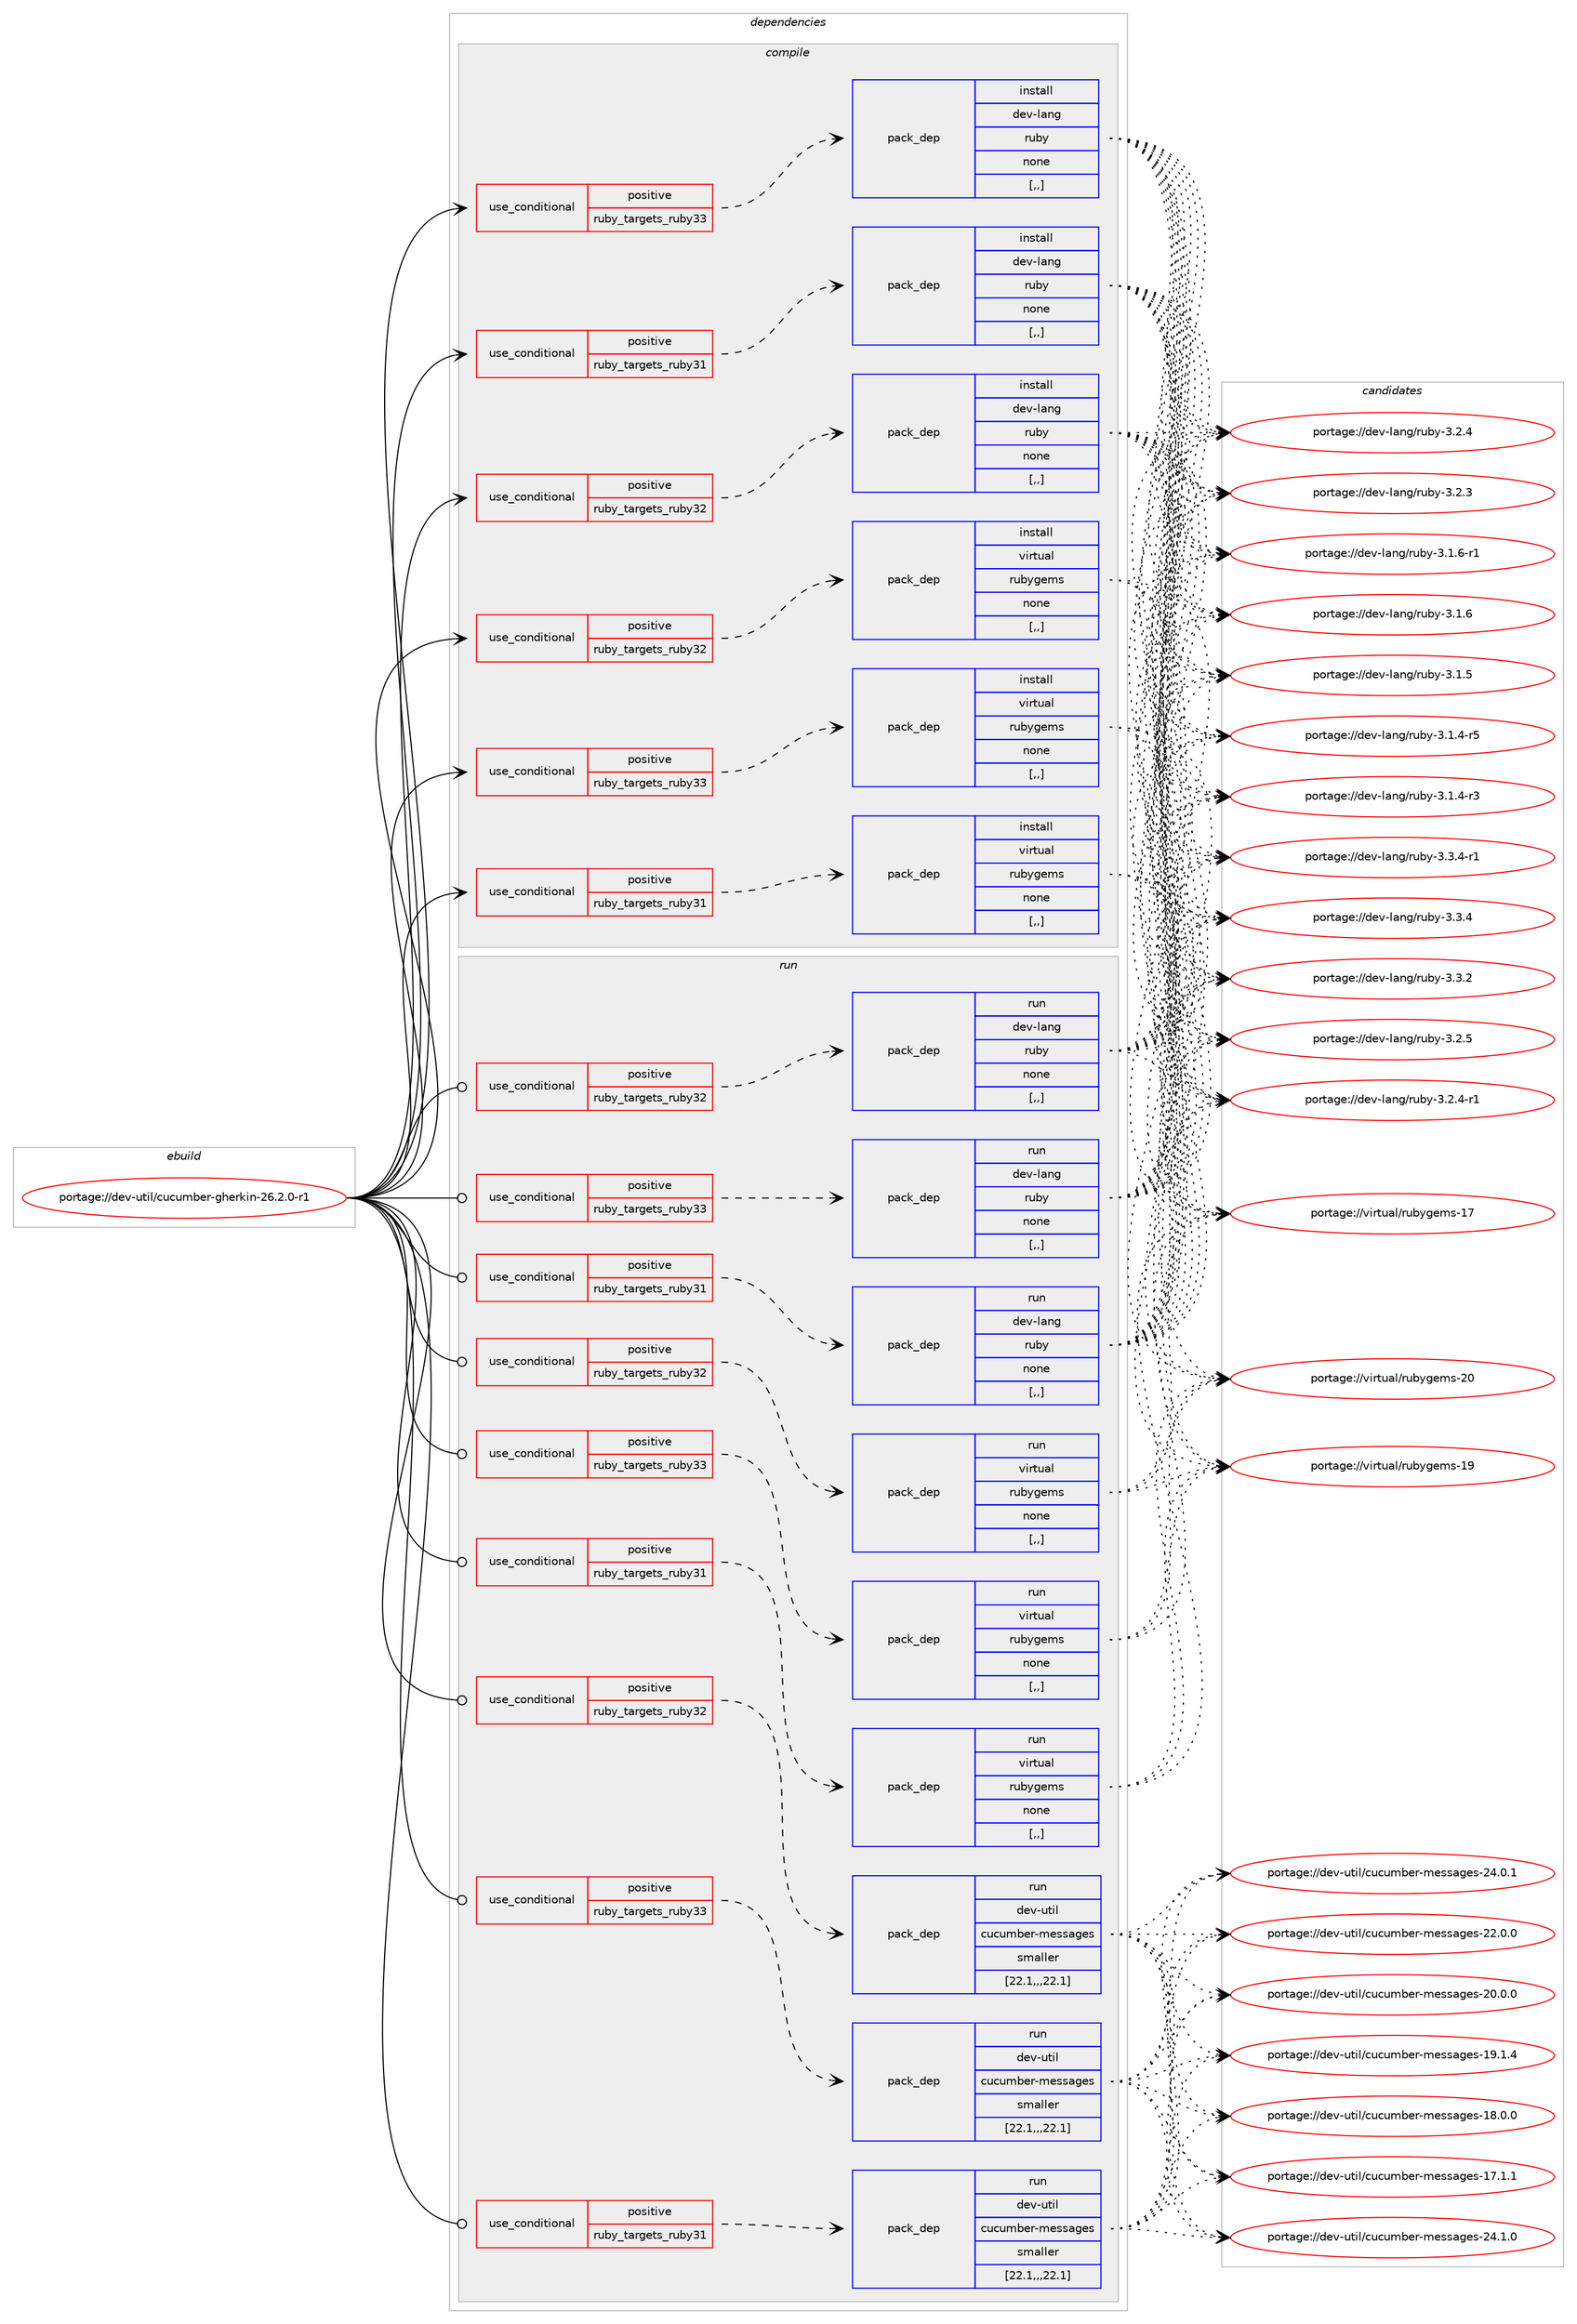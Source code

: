 digraph prolog {

# *************
# Graph options
# *************

newrank=true;
concentrate=true;
compound=true;
graph [rankdir=LR,fontname=Helvetica,fontsize=10,ranksep=1.5];#, ranksep=2.5, nodesep=0.2];
edge  [arrowhead=vee];
node  [fontname=Helvetica,fontsize=10];

# **********
# The ebuild
# **********

subgraph cluster_leftcol {
color=gray;
label=<<i>ebuild</i>>;
id [label="portage://dev-util/cucumber-gherkin-26.2.0-r1", color=red, width=4, href="../dev-util/cucumber-gherkin-26.2.0-r1.svg"];
}

# ****************
# The dependencies
# ****************

subgraph cluster_midcol {
color=gray;
label=<<i>dependencies</i>>;
subgraph cluster_compile {
fillcolor="#eeeeee";
style=filled;
label=<<i>compile</i>>;
subgraph cond59873 {
dependency212885 [label=<<TABLE BORDER="0" CELLBORDER="1" CELLSPACING="0" CELLPADDING="4"><TR><TD ROWSPAN="3" CELLPADDING="10">use_conditional</TD></TR><TR><TD>positive</TD></TR><TR><TD>ruby_targets_ruby31</TD></TR></TABLE>>, shape=none, color=red];
subgraph pack151613 {
dependency212886 [label=<<TABLE BORDER="0" CELLBORDER="1" CELLSPACING="0" CELLPADDING="4" WIDTH="220"><TR><TD ROWSPAN="6" CELLPADDING="30">pack_dep</TD></TR><TR><TD WIDTH="110">install</TD></TR><TR><TD>dev-lang</TD></TR><TR><TD>ruby</TD></TR><TR><TD>none</TD></TR><TR><TD>[,,]</TD></TR></TABLE>>, shape=none, color=blue];
}
dependency212885:e -> dependency212886:w [weight=20,style="dashed",arrowhead="vee"];
}
id:e -> dependency212885:w [weight=20,style="solid",arrowhead="vee"];
subgraph cond59874 {
dependency212887 [label=<<TABLE BORDER="0" CELLBORDER="1" CELLSPACING="0" CELLPADDING="4"><TR><TD ROWSPAN="3" CELLPADDING="10">use_conditional</TD></TR><TR><TD>positive</TD></TR><TR><TD>ruby_targets_ruby31</TD></TR></TABLE>>, shape=none, color=red];
subgraph pack151614 {
dependency212888 [label=<<TABLE BORDER="0" CELLBORDER="1" CELLSPACING="0" CELLPADDING="4" WIDTH="220"><TR><TD ROWSPAN="6" CELLPADDING="30">pack_dep</TD></TR><TR><TD WIDTH="110">install</TD></TR><TR><TD>virtual</TD></TR><TR><TD>rubygems</TD></TR><TR><TD>none</TD></TR><TR><TD>[,,]</TD></TR></TABLE>>, shape=none, color=blue];
}
dependency212887:e -> dependency212888:w [weight=20,style="dashed",arrowhead="vee"];
}
id:e -> dependency212887:w [weight=20,style="solid",arrowhead="vee"];
subgraph cond59875 {
dependency212889 [label=<<TABLE BORDER="0" CELLBORDER="1" CELLSPACING="0" CELLPADDING="4"><TR><TD ROWSPAN="3" CELLPADDING="10">use_conditional</TD></TR><TR><TD>positive</TD></TR><TR><TD>ruby_targets_ruby32</TD></TR></TABLE>>, shape=none, color=red];
subgraph pack151615 {
dependency212890 [label=<<TABLE BORDER="0" CELLBORDER="1" CELLSPACING="0" CELLPADDING="4" WIDTH="220"><TR><TD ROWSPAN="6" CELLPADDING="30">pack_dep</TD></TR><TR><TD WIDTH="110">install</TD></TR><TR><TD>dev-lang</TD></TR><TR><TD>ruby</TD></TR><TR><TD>none</TD></TR><TR><TD>[,,]</TD></TR></TABLE>>, shape=none, color=blue];
}
dependency212889:e -> dependency212890:w [weight=20,style="dashed",arrowhead="vee"];
}
id:e -> dependency212889:w [weight=20,style="solid",arrowhead="vee"];
subgraph cond59876 {
dependency212891 [label=<<TABLE BORDER="0" CELLBORDER="1" CELLSPACING="0" CELLPADDING="4"><TR><TD ROWSPAN="3" CELLPADDING="10">use_conditional</TD></TR><TR><TD>positive</TD></TR><TR><TD>ruby_targets_ruby32</TD></TR></TABLE>>, shape=none, color=red];
subgraph pack151616 {
dependency212892 [label=<<TABLE BORDER="0" CELLBORDER="1" CELLSPACING="0" CELLPADDING="4" WIDTH="220"><TR><TD ROWSPAN="6" CELLPADDING="30">pack_dep</TD></TR><TR><TD WIDTH="110">install</TD></TR><TR><TD>virtual</TD></TR><TR><TD>rubygems</TD></TR><TR><TD>none</TD></TR><TR><TD>[,,]</TD></TR></TABLE>>, shape=none, color=blue];
}
dependency212891:e -> dependency212892:w [weight=20,style="dashed",arrowhead="vee"];
}
id:e -> dependency212891:w [weight=20,style="solid",arrowhead="vee"];
subgraph cond59877 {
dependency212893 [label=<<TABLE BORDER="0" CELLBORDER="1" CELLSPACING="0" CELLPADDING="4"><TR><TD ROWSPAN="3" CELLPADDING="10">use_conditional</TD></TR><TR><TD>positive</TD></TR><TR><TD>ruby_targets_ruby33</TD></TR></TABLE>>, shape=none, color=red];
subgraph pack151617 {
dependency212894 [label=<<TABLE BORDER="0" CELLBORDER="1" CELLSPACING="0" CELLPADDING="4" WIDTH="220"><TR><TD ROWSPAN="6" CELLPADDING="30">pack_dep</TD></TR><TR><TD WIDTH="110">install</TD></TR><TR><TD>dev-lang</TD></TR><TR><TD>ruby</TD></TR><TR><TD>none</TD></TR><TR><TD>[,,]</TD></TR></TABLE>>, shape=none, color=blue];
}
dependency212893:e -> dependency212894:w [weight=20,style="dashed",arrowhead="vee"];
}
id:e -> dependency212893:w [weight=20,style="solid",arrowhead="vee"];
subgraph cond59878 {
dependency212895 [label=<<TABLE BORDER="0" CELLBORDER="1" CELLSPACING="0" CELLPADDING="4"><TR><TD ROWSPAN="3" CELLPADDING="10">use_conditional</TD></TR><TR><TD>positive</TD></TR><TR><TD>ruby_targets_ruby33</TD></TR></TABLE>>, shape=none, color=red];
subgraph pack151618 {
dependency212896 [label=<<TABLE BORDER="0" CELLBORDER="1" CELLSPACING="0" CELLPADDING="4" WIDTH="220"><TR><TD ROWSPAN="6" CELLPADDING="30">pack_dep</TD></TR><TR><TD WIDTH="110">install</TD></TR><TR><TD>virtual</TD></TR><TR><TD>rubygems</TD></TR><TR><TD>none</TD></TR><TR><TD>[,,]</TD></TR></TABLE>>, shape=none, color=blue];
}
dependency212895:e -> dependency212896:w [weight=20,style="dashed",arrowhead="vee"];
}
id:e -> dependency212895:w [weight=20,style="solid",arrowhead="vee"];
}
subgraph cluster_compileandrun {
fillcolor="#eeeeee";
style=filled;
label=<<i>compile and run</i>>;
}
subgraph cluster_run {
fillcolor="#eeeeee";
style=filled;
label=<<i>run</i>>;
subgraph cond59879 {
dependency212897 [label=<<TABLE BORDER="0" CELLBORDER="1" CELLSPACING="0" CELLPADDING="4"><TR><TD ROWSPAN="3" CELLPADDING="10">use_conditional</TD></TR><TR><TD>positive</TD></TR><TR><TD>ruby_targets_ruby31</TD></TR></TABLE>>, shape=none, color=red];
subgraph pack151619 {
dependency212898 [label=<<TABLE BORDER="0" CELLBORDER="1" CELLSPACING="0" CELLPADDING="4" WIDTH="220"><TR><TD ROWSPAN="6" CELLPADDING="30">pack_dep</TD></TR><TR><TD WIDTH="110">run</TD></TR><TR><TD>dev-lang</TD></TR><TR><TD>ruby</TD></TR><TR><TD>none</TD></TR><TR><TD>[,,]</TD></TR></TABLE>>, shape=none, color=blue];
}
dependency212897:e -> dependency212898:w [weight=20,style="dashed",arrowhead="vee"];
}
id:e -> dependency212897:w [weight=20,style="solid",arrowhead="odot"];
subgraph cond59880 {
dependency212899 [label=<<TABLE BORDER="0" CELLBORDER="1" CELLSPACING="0" CELLPADDING="4"><TR><TD ROWSPAN="3" CELLPADDING="10">use_conditional</TD></TR><TR><TD>positive</TD></TR><TR><TD>ruby_targets_ruby31</TD></TR></TABLE>>, shape=none, color=red];
subgraph pack151620 {
dependency212900 [label=<<TABLE BORDER="0" CELLBORDER="1" CELLSPACING="0" CELLPADDING="4" WIDTH="220"><TR><TD ROWSPAN="6" CELLPADDING="30">pack_dep</TD></TR><TR><TD WIDTH="110">run</TD></TR><TR><TD>dev-util</TD></TR><TR><TD>cucumber-messages</TD></TR><TR><TD>smaller</TD></TR><TR><TD>[22.1,,,22.1]</TD></TR></TABLE>>, shape=none, color=blue];
}
dependency212899:e -> dependency212900:w [weight=20,style="dashed",arrowhead="vee"];
}
id:e -> dependency212899:w [weight=20,style="solid",arrowhead="odot"];
subgraph cond59881 {
dependency212901 [label=<<TABLE BORDER="0" CELLBORDER="1" CELLSPACING="0" CELLPADDING="4"><TR><TD ROWSPAN="3" CELLPADDING="10">use_conditional</TD></TR><TR><TD>positive</TD></TR><TR><TD>ruby_targets_ruby31</TD></TR></TABLE>>, shape=none, color=red];
subgraph pack151621 {
dependency212902 [label=<<TABLE BORDER="0" CELLBORDER="1" CELLSPACING="0" CELLPADDING="4" WIDTH="220"><TR><TD ROWSPAN="6" CELLPADDING="30">pack_dep</TD></TR><TR><TD WIDTH="110">run</TD></TR><TR><TD>virtual</TD></TR><TR><TD>rubygems</TD></TR><TR><TD>none</TD></TR><TR><TD>[,,]</TD></TR></TABLE>>, shape=none, color=blue];
}
dependency212901:e -> dependency212902:w [weight=20,style="dashed",arrowhead="vee"];
}
id:e -> dependency212901:w [weight=20,style="solid",arrowhead="odot"];
subgraph cond59882 {
dependency212903 [label=<<TABLE BORDER="0" CELLBORDER="1" CELLSPACING="0" CELLPADDING="4"><TR><TD ROWSPAN="3" CELLPADDING="10">use_conditional</TD></TR><TR><TD>positive</TD></TR><TR><TD>ruby_targets_ruby32</TD></TR></TABLE>>, shape=none, color=red];
subgraph pack151622 {
dependency212904 [label=<<TABLE BORDER="0" CELLBORDER="1" CELLSPACING="0" CELLPADDING="4" WIDTH="220"><TR><TD ROWSPAN="6" CELLPADDING="30">pack_dep</TD></TR><TR><TD WIDTH="110">run</TD></TR><TR><TD>dev-lang</TD></TR><TR><TD>ruby</TD></TR><TR><TD>none</TD></TR><TR><TD>[,,]</TD></TR></TABLE>>, shape=none, color=blue];
}
dependency212903:e -> dependency212904:w [weight=20,style="dashed",arrowhead="vee"];
}
id:e -> dependency212903:w [weight=20,style="solid",arrowhead="odot"];
subgraph cond59883 {
dependency212905 [label=<<TABLE BORDER="0" CELLBORDER="1" CELLSPACING="0" CELLPADDING="4"><TR><TD ROWSPAN="3" CELLPADDING="10">use_conditional</TD></TR><TR><TD>positive</TD></TR><TR><TD>ruby_targets_ruby32</TD></TR></TABLE>>, shape=none, color=red];
subgraph pack151623 {
dependency212906 [label=<<TABLE BORDER="0" CELLBORDER="1" CELLSPACING="0" CELLPADDING="4" WIDTH="220"><TR><TD ROWSPAN="6" CELLPADDING="30">pack_dep</TD></TR><TR><TD WIDTH="110">run</TD></TR><TR><TD>dev-util</TD></TR><TR><TD>cucumber-messages</TD></TR><TR><TD>smaller</TD></TR><TR><TD>[22.1,,,22.1]</TD></TR></TABLE>>, shape=none, color=blue];
}
dependency212905:e -> dependency212906:w [weight=20,style="dashed",arrowhead="vee"];
}
id:e -> dependency212905:w [weight=20,style="solid",arrowhead="odot"];
subgraph cond59884 {
dependency212907 [label=<<TABLE BORDER="0" CELLBORDER="1" CELLSPACING="0" CELLPADDING="4"><TR><TD ROWSPAN="3" CELLPADDING="10">use_conditional</TD></TR><TR><TD>positive</TD></TR><TR><TD>ruby_targets_ruby32</TD></TR></TABLE>>, shape=none, color=red];
subgraph pack151624 {
dependency212908 [label=<<TABLE BORDER="0" CELLBORDER="1" CELLSPACING="0" CELLPADDING="4" WIDTH="220"><TR><TD ROWSPAN="6" CELLPADDING="30">pack_dep</TD></TR><TR><TD WIDTH="110">run</TD></TR><TR><TD>virtual</TD></TR><TR><TD>rubygems</TD></TR><TR><TD>none</TD></TR><TR><TD>[,,]</TD></TR></TABLE>>, shape=none, color=blue];
}
dependency212907:e -> dependency212908:w [weight=20,style="dashed",arrowhead="vee"];
}
id:e -> dependency212907:w [weight=20,style="solid",arrowhead="odot"];
subgraph cond59885 {
dependency212909 [label=<<TABLE BORDER="0" CELLBORDER="1" CELLSPACING="0" CELLPADDING="4"><TR><TD ROWSPAN="3" CELLPADDING="10">use_conditional</TD></TR><TR><TD>positive</TD></TR><TR><TD>ruby_targets_ruby33</TD></TR></TABLE>>, shape=none, color=red];
subgraph pack151625 {
dependency212910 [label=<<TABLE BORDER="0" CELLBORDER="1" CELLSPACING="0" CELLPADDING="4" WIDTH="220"><TR><TD ROWSPAN="6" CELLPADDING="30">pack_dep</TD></TR><TR><TD WIDTH="110">run</TD></TR><TR><TD>dev-lang</TD></TR><TR><TD>ruby</TD></TR><TR><TD>none</TD></TR><TR><TD>[,,]</TD></TR></TABLE>>, shape=none, color=blue];
}
dependency212909:e -> dependency212910:w [weight=20,style="dashed",arrowhead="vee"];
}
id:e -> dependency212909:w [weight=20,style="solid",arrowhead="odot"];
subgraph cond59886 {
dependency212911 [label=<<TABLE BORDER="0" CELLBORDER="1" CELLSPACING="0" CELLPADDING="4"><TR><TD ROWSPAN="3" CELLPADDING="10">use_conditional</TD></TR><TR><TD>positive</TD></TR><TR><TD>ruby_targets_ruby33</TD></TR></TABLE>>, shape=none, color=red];
subgraph pack151626 {
dependency212912 [label=<<TABLE BORDER="0" CELLBORDER="1" CELLSPACING="0" CELLPADDING="4" WIDTH="220"><TR><TD ROWSPAN="6" CELLPADDING="30">pack_dep</TD></TR><TR><TD WIDTH="110">run</TD></TR><TR><TD>dev-util</TD></TR><TR><TD>cucumber-messages</TD></TR><TR><TD>smaller</TD></TR><TR><TD>[22.1,,,22.1]</TD></TR></TABLE>>, shape=none, color=blue];
}
dependency212911:e -> dependency212912:w [weight=20,style="dashed",arrowhead="vee"];
}
id:e -> dependency212911:w [weight=20,style="solid",arrowhead="odot"];
subgraph cond59887 {
dependency212913 [label=<<TABLE BORDER="0" CELLBORDER="1" CELLSPACING="0" CELLPADDING="4"><TR><TD ROWSPAN="3" CELLPADDING="10">use_conditional</TD></TR><TR><TD>positive</TD></TR><TR><TD>ruby_targets_ruby33</TD></TR></TABLE>>, shape=none, color=red];
subgraph pack151627 {
dependency212914 [label=<<TABLE BORDER="0" CELLBORDER="1" CELLSPACING="0" CELLPADDING="4" WIDTH="220"><TR><TD ROWSPAN="6" CELLPADDING="30">pack_dep</TD></TR><TR><TD WIDTH="110">run</TD></TR><TR><TD>virtual</TD></TR><TR><TD>rubygems</TD></TR><TR><TD>none</TD></TR><TR><TD>[,,]</TD></TR></TABLE>>, shape=none, color=blue];
}
dependency212913:e -> dependency212914:w [weight=20,style="dashed",arrowhead="vee"];
}
id:e -> dependency212913:w [weight=20,style="solid",arrowhead="odot"];
}
}

# **************
# The candidates
# **************

subgraph cluster_choices {
rank=same;
color=gray;
label=<<i>candidates</i>>;

subgraph choice151613 {
color=black;
nodesep=1;
choice100101118451089711010347114117981214551465146524511449 [label="portage://dev-lang/ruby-3.3.4-r1", color=red, width=4,href="../dev-lang/ruby-3.3.4-r1.svg"];
choice10010111845108971101034711411798121455146514652 [label="portage://dev-lang/ruby-3.3.4", color=red, width=4,href="../dev-lang/ruby-3.3.4.svg"];
choice10010111845108971101034711411798121455146514650 [label="portage://dev-lang/ruby-3.3.2", color=red, width=4,href="../dev-lang/ruby-3.3.2.svg"];
choice10010111845108971101034711411798121455146504653 [label="portage://dev-lang/ruby-3.2.5", color=red, width=4,href="../dev-lang/ruby-3.2.5.svg"];
choice100101118451089711010347114117981214551465046524511449 [label="portage://dev-lang/ruby-3.2.4-r1", color=red, width=4,href="../dev-lang/ruby-3.2.4-r1.svg"];
choice10010111845108971101034711411798121455146504652 [label="portage://dev-lang/ruby-3.2.4", color=red, width=4,href="../dev-lang/ruby-3.2.4.svg"];
choice10010111845108971101034711411798121455146504651 [label="portage://dev-lang/ruby-3.2.3", color=red, width=4,href="../dev-lang/ruby-3.2.3.svg"];
choice100101118451089711010347114117981214551464946544511449 [label="portage://dev-lang/ruby-3.1.6-r1", color=red, width=4,href="../dev-lang/ruby-3.1.6-r1.svg"];
choice10010111845108971101034711411798121455146494654 [label="portage://dev-lang/ruby-3.1.6", color=red, width=4,href="../dev-lang/ruby-3.1.6.svg"];
choice10010111845108971101034711411798121455146494653 [label="portage://dev-lang/ruby-3.1.5", color=red, width=4,href="../dev-lang/ruby-3.1.5.svg"];
choice100101118451089711010347114117981214551464946524511453 [label="portage://dev-lang/ruby-3.1.4-r5", color=red, width=4,href="../dev-lang/ruby-3.1.4-r5.svg"];
choice100101118451089711010347114117981214551464946524511451 [label="portage://dev-lang/ruby-3.1.4-r3", color=red, width=4,href="../dev-lang/ruby-3.1.4-r3.svg"];
dependency212886:e -> choice100101118451089711010347114117981214551465146524511449:w [style=dotted,weight="100"];
dependency212886:e -> choice10010111845108971101034711411798121455146514652:w [style=dotted,weight="100"];
dependency212886:e -> choice10010111845108971101034711411798121455146514650:w [style=dotted,weight="100"];
dependency212886:e -> choice10010111845108971101034711411798121455146504653:w [style=dotted,weight="100"];
dependency212886:e -> choice100101118451089711010347114117981214551465046524511449:w [style=dotted,weight="100"];
dependency212886:e -> choice10010111845108971101034711411798121455146504652:w [style=dotted,weight="100"];
dependency212886:e -> choice10010111845108971101034711411798121455146504651:w [style=dotted,weight="100"];
dependency212886:e -> choice100101118451089711010347114117981214551464946544511449:w [style=dotted,weight="100"];
dependency212886:e -> choice10010111845108971101034711411798121455146494654:w [style=dotted,weight="100"];
dependency212886:e -> choice10010111845108971101034711411798121455146494653:w [style=dotted,weight="100"];
dependency212886:e -> choice100101118451089711010347114117981214551464946524511453:w [style=dotted,weight="100"];
dependency212886:e -> choice100101118451089711010347114117981214551464946524511451:w [style=dotted,weight="100"];
}
subgraph choice151614 {
color=black;
nodesep=1;
choice118105114116117971084711411798121103101109115455048 [label="portage://virtual/rubygems-20", color=red, width=4,href="../virtual/rubygems-20.svg"];
choice118105114116117971084711411798121103101109115454957 [label="portage://virtual/rubygems-19", color=red, width=4,href="../virtual/rubygems-19.svg"];
choice118105114116117971084711411798121103101109115454955 [label="portage://virtual/rubygems-17", color=red, width=4,href="../virtual/rubygems-17.svg"];
dependency212888:e -> choice118105114116117971084711411798121103101109115455048:w [style=dotted,weight="100"];
dependency212888:e -> choice118105114116117971084711411798121103101109115454957:w [style=dotted,weight="100"];
dependency212888:e -> choice118105114116117971084711411798121103101109115454955:w [style=dotted,weight="100"];
}
subgraph choice151615 {
color=black;
nodesep=1;
choice100101118451089711010347114117981214551465146524511449 [label="portage://dev-lang/ruby-3.3.4-r1", color=red, width=4,href="../dev-lang/ruby-3.3.4-r1.svg"];
choice10010111845108971101034711411798121455146514652 [label="portage://dev-lang/ruby-3.3.4", color=red, width=4,href="../dev-lang/ruby-3.3.4.svg"];
choice10010111845108971101034711411798121455146514650 [label="portage://dev-lang/ruby-3.3.2", color=red, width=4,href="../dev-lang/ruby-3.3.2.svg"];
choice10010111845108971101034711411798121455146504653 [label="portage://dev-lang/ruby-3.2.5", color=red, width=4,href="../dev-lang/ruby-3.2.5.svg"];
choice100101118451089711010347114117981214551465046524511449 [label="portage://dev-lang/ruby-3.2.4-r1", color=red, width=4,href="../dev-lang/ruby-3.2.4-r1.svg"];
choice10010111845108971101034711411798121455146504652 [label="portage://dev-lang/ruby-3.2.4", color=red, width=4,href="../dev-lang/ruby-3.2.4.svg"];
choice10010111845108971101034711411798121455146504651 [label="portage://dev-lang/ruby-3.2.3", color=red, width=4,href="../dev-lang/ruby-3.2.3.svg"];
choice100101118451089711010347114117981214551464946544511449 [label="portage://dev-lang/ruby-3.1.6-r1", color=red, width=4,href="../dev-lang/ruby-3.1.6-r1.svg"];
choice10010111845108971101034711411798121455146494654 [label="portage://dev-lang/ruby-3.1.6", color=red, width=4,href="../dev-lang/ruby-3.1.6.svg"];
choice10010111845108971101034711411798121455146494653 [label="portage://dev-lang/ruby-3.1.5", color=red, width=4,href="../dev-lang/ruby-3.1.5.svg"];
choice100101118451089711010347114117981214551464946524511453 [label="portage://dev-lang/ruby-3.1.4-r5", color=red, width=4,href="../dev-lang/ruby-3.1.4-r5.svg"];
choice100101118451089711010347114117981214551464946524511451 [label="portage://dev-lang/ruby-3.1.4-r3", color=red, width=4,href="../dev-lang/ruby-3.1.4-r3.svg"];
dependency212890:e -> choice100101118451089711010347114117981214551465146524511449:w [style=dotted,weight="100"];
dependency212890:e -> choice10010111845108971101034711411798121455146514652:w [style=dotted,weight="100"];
dependency212890:e -> choice10010111845108971101034711411798121455146514650:w [style=dotted,weight="100"];
dependency212890:e -> choice10010111845108971101034711411798121455146504653:w [style=dotted,weight="100"];
dependency212890:e -> choice100101118451089711010347114117981214551465046524511449:w [style=dotted,weight="100"];
dependency212890:e -> choice10010111845108971101034711411798121455146504652:w [style=dotted,weight="100"];
dependency212890:e -> choice10010111845108971101034711411798121455146504651:w [style=dotted,weight="100"];
dependency212890:e -> choice100101118451089711010347114117981214551464946544511449:w [style=dotted,weight="100"];
dependency212890:e -> choice10010111845108971101034711411798121455146494654:w [style=dotted,weight="100"];
dependency212890:e -> choice10010111845108971101034711411798121455146494653:w [style=dotted,weight="100"];
dependency212890:e -> choice100101118451089711010347114117981214551464946524511453:w [style=dotted,weight="100"];
dependency212890:e -> choice100101118451089711010347114117981214551464946524511451:w [style=dotted,weight="100"];
}
subgraph choice151616 {
color=black;
nodesep=1;
choice118105114116117971084711411798121103101109115455048 [label="portage://virtual/rubygems-20", color=red, width=4,href="../virtual/rubygems-20.svg"];
choice118105114116117971084711411798121103101109115454957 [label="portage://virtual/rubygems-19", color=red, width=4,href="../virtual/rubygems-19.svg"];
choice118105114116117971084711411798121103101109115454955 [label="portage://virtual/rubygems-17", color=red, width=4,href="../virtual/rubygems-17.svg"];
dependency212892:e -> choice118105114116117971084711411798121103101109115455048:w [style=dotted,weight="100"];
dependency212892:e -> choice118105114116117971084711411798121103101109115454957:w [style=dotted,weight="100"];
dependency212892:e -> choice118105114116117971084711411798121103101109115454955:w [style=dotted,weight="100"];
}
subgraph choice151617 {
color=black;
nodesep=1;
choice100101118451089711010347114117981214551465146524511449 [label="portage://dev-lang/ruby-3.3.4-r1", color=red, width=4,href="../dev-lang/ruby-3.3.4-r1.svg"];
choice10010111845108971101034711411798121455146514652 [label="portage://dev-lang/ruby-3.3.4", color=red, width=4,href="../dev-lang/ruby-3.3.4.svg"];
choice10010111845108971101034711411798121455146514650 [label="portage://dev-lang/ruby-3.3.2", color=red, width=4,href="../dev-lang/ruby-3.3.2.svg"];
choice10010111845108971101034711411798121455146504653 [label="portage://dev-lang/ruby-3.2.5", color=red, width=4,href="../dev-lang/ruby-3.2.5.svg"];
choice100101118451089711010347114117981214551465046524511449 [label="portage://dev-lang/ruby-3.2.4-r1", color=red, width=4,href="../dev-lang/ruby-3.2.4-r1.svg"];
choice10010111845108971101034711411798121455146504652 [label="portage://dev-lang/ruby-3.2.4", color=red, width=4,href="../dev-lang/ruby-3.2.4.svg"];
choice10010111845108971101034711411798121455146504651 [label="portage://dev-lang/ruby-3.2.3", color=red, width=4,href="../dev-lang/ruby-3.2.3.svg"];
choice100101118451089711010347114117981214551464946544511449 [label="portage://dev-lang/ruby-3.1.6-r1", color=red, width=4,href="../dev-lang/ruby-3.1.6-r1.svg"];
choice10010111845108971101034711411798121455146494654 [label="portage://dev-lang/ruby-3.1.6", color=red, width=4,href="../dev-lang/ruby-3.1.6.svg"];
choice10010111845108971101034711411798121455146494653 [label="portage://dev-lang/ruby-3.1.5", color=red, width=4,href="../dev-lang/ruby-3.1.5.svg"];
choice100101118451089711010347114117981214551464946524511453 [label="portage://dev-lang/ruby-3.1.4-r5", color=red, width=4,href="../dev-lang/ruby-3.1.4-r5.svg"];
choice100101118451089711010347114117981214551464946524511451 [label="portage://dev-lang/ruby-3.1.4-r3", color=red, width=4,href="../dev-lang/ruby-3.1.4-r3.svg"];
dependency212894:e -> choice100101118451089711010347114117981214551465146524511449:w [style=dotted,weight="100"];
dependency212894:e -> choice10010111845108971101034711411798121455146514652:w [style=dotted,weight="100"];
dependency212894:e -> choice10010111845108971101034711411798121455146514650:w [style=dotted,weight="100"];
dependency212894:e -> choice10010111845108971101034711411798121455146504653:w [style=dotted,weight="100"];
dependency212894:e -> choice100101118451089711010347114117981214551465046524511449:w [style=dotted,weight="100"];
dependency212894:e -> choice10010111845108971101034711411798121455146504652:w [style=dotted,weight="100"];
dependency212894:e -> choice10010111845108971101034711411798121455146504651:w [style=dotted,weight="100"];
dependency212894:e -> choice100101118451089711010347114117981214551464946544511449:w [style=dotted,weight="100"];
dependency212894:e -> choice10010111845108971101034711411798121455146494654:w [style=dotted,weight="100"];
dependency212894:e -> choice10010111845108971101034711411798121455146494653:w [style=dotted,weight="100"];
dependency212894:e -> choice100101118451089711010347114117981214551464946524511453:w [style=dotted,weight="100"];
dependency212894:e -> choice100101118451089711010347114117981214551464946524511451:w [style=dotted,weight="100"];
}
subgraph choice151618 {
color=black;
nodesep=1;
choice118105114116117971084711411798121103101109115455048 [label="portage://virtual/rubygems-20", color=red, width=4,href="../virtual/rubygems-20.svg"];
choice118105114116117971084711411798121103101109115454957 [label="portage://virtual/rubygems-19", color=red, width=4,href="../virtual/rubygems-19.svg"];
choice118105114116117971084711411798121103101109115454955 [label="portage://virtual/rubygems-17", color=red, width=4,href="../virtual/rubygems-17.svg"];
dependency212896:e -> choice118105114116117971084711411798121103101109115455048:w [style=dotted,weight="100"];
dependency212896:e -> choice118105114116117971084711411798121103101109115454957:w [style=dotted,weight="100"];
dependency212896:e -> choice118105114116117971084711411798121103101109115454955:w [style=dotted,weight="100"];
}
subgraph choice151619 {
color=black;
nodesep=1;
choice100101118451089711010347114117981214551465146524511449 [label="portage://dev-lang/ruby-3.3.4-r1", color=red, width=4,href="../dev-lang/ruby-3.3.4-r1.svg"];
choice10010111845108971101034711411798121455146514652 [label="portage://dev-lang/ruby-3.3.4", color=red, width=4,href="../dev-lang/ruby-3.3.4.svg"];
choice10010111845108971101034711411798121455146514650 [label="portage://dev-lang/ruby-3.3.2", color=red, width=4,href="../dev-lang/ruby-3.3.2.svg"];
choice10010111845108971101034711411798121455146504653 [label="portage://dev-lang/ruby-3.2.5", color=red, width=4,href="../dev-lang/ruby-3.2.5.svg"];
choice100101118451089711010347114117981214551465046524511449 [label="portage://dev-lang/ruby-3.2.4-r1", color=red, width=4,href="../dev-lang/ruby-3.2.4-r1.svg"];
choice10010111845108971101034711411798121455146504652 [label="portage://dev-lang/ruby-3.2.4", color=red, width=4,href="../dev-lang/ruby-3.2.4.svg"];
choice10010111845108971101034711411798121455146504651 [label="portage://dev-lang/ruby-3.2.3", color=red, width=4,href="../dev-lang/ruby-3.2.3.svg"];
choice100101118451089711010347114117981214551464946544511449 [label="portage://dev-lang/ruby-3.1.6-r1", color=red, width=4,href="../dev-lang/ruby-3.1.6-r1.svg"];
choice10010111845108971101034711411798121455146494654 [label="portage://dev-lang/ruby-3.1.6", color=red, width=4,href="../dev-lang/ruby-3.1.6.svg"];
choice10010111845108971101034711411798121455146494653 [label="portage://dev-lang/ruby-3.1.5", color=red, width=4,href="../dev-lang/ruby-3.1.5.svg"];
choice100101118451089711010347114117981214551464946524511453 [label="portage://dev-lang/ruby-3.1.4-r5", color=red, width=4,href="../dev-lang/ruby-3.1.4-r5.svg"];
choice100101118451089711010347114117981214551464946524511451 [label="portage://dev-lang/ruby-3.1.4-r3", color=red, width=4,href="../dev-lang/ruby-3.1.4-r3.svg"];
dependency212898:e -> choice100101118451089711010347114117981214551465146524511449:w [style=dotted,weight="100"];
dependency212898:e -> choice10010111845108971101034711411798121455146514652:w [style=dotted,weight="100"];
dependency212898:e -> choice10010111845108971101034711411798121455146514650:w [style=dotted,weight="100"];
dependency212898:e -> choice10010111845108971101034711411798121455146504653:w [style=dotted,weight="100"];
dependency212898:e -> choice100101118451089711010347114117981214551465046524511449:w [style=dotted,weight="100"];
dependency212898:e -> choice10010111845108971101034711411798121455146504652:w [style=dotted,weight="100"];
dependency212898:e -> choice10010111845108971101034711411798121455146504651:w [style=dotted,weight="100"];
dependency212898:e -> choice100101118451089711010347114117981214551464946544511449:w [style=dotted,weight="100"];
dependency212898:e -> choice10010111845108971101034711411798121455146494654:w [style=dotted,weight="100"];
dependency212898:e -> choice10010111845108971101034711411798121455146494653:w [style=dotted,weight="100"];
dependency212898:e -> choice100101118451089711010347114117981214551464946524511453:w [style=dotted,weight="100"];
dependency212898:e -> choice100101118451089711010347114117981214551464946524511451:w [style=dotted,weight="100"];
}
subgraph choice151620 {
color=black;
nodesep=1;
choice1001011184511711610510847991179911710998101114451091011151159710310111545505246494648 [label="portage://dev-util/cucumber-messages-24.1.0", color=red, width=4,href="../dev-util/cucumber-messages-24.1.0.svg"];
choice1001011184511711610510847991179911710998101114451091011151159710310111545505246484649 [label="portage://dev-util/cucumber-messages-24.0.1", color=red, width=4,href="../dev-util/cucumber-messages-24.0.1.svg"];
choice1001011184511711610510847991179911710998101114451091011151159710310111545505046484648 [label="portage://dev-util/cucumber-messages-22.0.0", color=red, width=4,href="../dev-util/cucumber-messages-22.0.0.svg"];
choice1001011184511711610510847991179911710998101114451091011151159710310111545504846484648 [label="portage://dev-util/cucumber-messages-20.0.0", color=red, width=4,href="../dev-util/cucumber-messages-20.0.0.svg"];
choice1001011184511711610510847991179911710998101114451091011151159710310111545495746494652 [label="portage://dev-util/cucumber-messages-19.1.4", color=red, width=4,href="../dev-util/cucumber-messages-19.1.4.svg"];
choice1001011184511711610510847991179911710998101114451091011151159710310111545495646484648 [label="portage://dev-util/cucumber-messages-18.0.0", color=red, width=4,href="../dev-util/cucumber-messages-18.0.0.svg"];
choice1001011184511711610510847991179911710998101114451091011151159710310111545495546494649 [label="portage://dev-util/cucumber-messages-17.1.1", color=red, width=4,href="../dev-util/cucumber-messages-17.1.1.svg"];
dependency212900:e -> choice1001011184511711610510847991179911710998101114451091011151159710310111545505246494648:w [style=dotted,weight="100"];
dependency212900:e -> choice1001011184511711610510847991179911710998101114451091011151159710310111545505246484649:w [style=dotted,weight="100"];
dependency212900:e -> choice1001011184511711610510847991179911710998101114451091011151159710310111545505046484648:w [style=dotted,weight="100"];
dependency212900:e -> choice1001011184511711610510847991179911710998101114451091011151159710310111545504846484648:w [style=dotted,weight="100"];
dependency212900:e -> choice1001011184511711610510847991179911710998101114451091011151159710310111545495746494652:w [style=dotted,weight="100"];
dependency212900:e -> choice1001011184511711610510847991179911710998101114451091011151159710310111545495646484648:w [style=dotted,weight="100"];
dependency212900:e -> choice1001011184511711610510847991179911710998101114451091011151159710310111545495546494649:w [style=dotted,weight="100"];
}
subgraph choice151621 {
color=black;
nodesep=1;
choice118105114116117971084711411798121103101109115455048 [label="portage://virtual/rubygems-20", color=red, width=4,href="../virtual/rubygems-20.svg"];
choice118105114116117971084711411798121103101109115454957 [label="portage://virtual/rubygems-19", color=red, width=4,href="../virtual/rubygems-19.svg"];
choice118105114116117971084711411798121103101109115454955 [label="portage://virtual/rubygems-17", color=red, width=4,href="../virtual/rubygems-17.svg"];
dependency212902:e -> choice118105114116117971084711411798121103101109115455048:w [style=dotted,weight="100"];
dependency212902:e -> choice118105114116117971084711411798121103101109115454957:w [style=dotted,weight="100"];
dependency212902:e -> choice118105114116117971084711411798121103101109115454955:w [style=dotted,weight="100"];
}
subgraph choice151622 {
color=black;
nodesep=1;
choice100101118451089711010347114117981214551465146524511449 [label="portage://dev-lang/ruby-3.3.4-r1", color=red, width=4,href="../dev-lang/ruby-3.3.4-r1.svg"];
choice10010111845108971101034711411798121455146514652 [label="portage://dev-lang/ruby-3.3.4", color=red, width=4,href="../dev-lang/ruby-3.3.4.svg"];
choice10010111845108971101034711411798121455146514650 [label="portage://dev-lang/ruby-3.3.2", color=red, width=4,href="../dev-lang/ruby-3.3.2.svg"];
choice10010111845108971101034711411798121455146504653 [label="portage://dev-lang/ruby-3.2.5", color=red, width=4,href="../dev-lang/ruby-3.2.5.svg"];
choice100101118451089711010347114117981214551465046524511449 [label="portage://dev-lang/ruby-3.2.4-r1", color=red, width=4,href="../dev-lang/ruby-3.2.4-r1.svg"];
choice10010111845108971101034711411798121455146504652 [label="portage://dev-lang/ruby-3.2.4", color=red, width=4,href="../dev-lang/ruby-3.2.4.svg"];
choice10010111845108971101034711411798121455146504651 [label="portage://dev-lang/ruby-3.2.3", color=red, width=4,href="../dev-lang/ruby-3.2.3.svg"];
choice100101118451089711010347114117981214551464946544511449 [label="portage://dev-lang/ruby-3.1.6-r1", color=red, width=4,href="../dev-lang/ruby-3.1.6-r1.svg"];
choice10010111845108971101034711411798121455146494654 [label="portage://dev-lang/ruby-3.1.6", color=red, width=4,href="../dev-lang/ruby-3.1.6.svg"];
choice10010111845108971101034711411798121455146494653 [label="portage://dev-lang/ruby-3.1.5", color=red, width=4,href="../dev-lang/ruby-3.1.5.svg"];
choice100101118451089711010347114117981214551464946524511453 [label="portage://dev-lang/ruby-3.1.4-r5", color=red, width=4,href="../dev-lang/ruby-3.1.4-r5.svg"];
choice100101118451089711010347114117981214551464946524511451 [label="portage://dev-lang/ruby-3.1.4-r3", color=red, width=4,href="../dev-lang/ruby-3.1.4-r3.svg"];
dependency212904:e -> choice100101118451089711010347114117981214551465146524511449:w [style=dotted,weight="100"];
dependency212904:e -> choice10010111845108971101034711411798121455146514652:w [style=dotted,weight="100"];
dependency212904:e -> choice10010111845108971101034711411798121455146514650:w [style=dotted,weight="100"];
dependency212904:e -> choice10010111845108971101034711411798121455146504653:w [style=dotted,weight="100"];
dependency212904:e -> choice100101118451089711010347114117981214551465046524511449:w [style=dotted,weight="100"];
dependency212904:e -> choice10010111845108971101034711411798121455146504652:w [style=dotted,weight="100"];
dependency212904:e -> choice10010111845108971101034711411798121455146504651:w [style=dotted,weight="100"];
dependency212904:e -> choice100101118451089711010347114117981214551464946544511449:w [style=dotted,weight="100"];
dependency212904:e -> choice10010111845108971101034711411798121455146494654:w [style=dotted,weight="100"];
dependency212904:e -> choice10010111845108971101034711411798121455146494653:w [style=dotted,weight="100"];
dependency212904:e -> choice100101118451089711010347114117981214551464946524511453:w [style=dotted,weight="100"];
dependency212904:e -> choice100101118451089711010347114117981214551464946524511451:w [style=dotted,weight="100"];
}
subgraph choice151623 {
color=black;
nodesep=1;
choice1001011184511711610510847991179911710998101114451091011151159710310111545505246494648 [label="portage://dev-util/cucumber-messages-24.1.0", color=red, width=4,href="../dev-util/cucumber-messages-24.1.0.svg"];
choice1001011184511711610510847991179911710998101114451091011151159710310111545505246484649 [label="portage://dev-util/cucumber-messages-24.0.1", color=red, width=4,href="../dev-util/cucumber-messages-24.0.1.svg"];
choice1001011184511711610510847991179911710998101114451091011151159710310111545505046484648 [label="portage://dev-util/cucumber-messages-22.0.0", color=red, width=4,href="../dev-util/cucumber-messages-22.0.0.svg"];
choice1001011184511711610510847991179911710998101114451091011151159710310111545504846484648 [label="portage://dev-util/cucumber-messages-20.0.0", color=red, width=4,href="../dev-util/cucumber-messages-20.0.0.svg"];
choice1001011184511711610510847991179911710998101114451091011151159710310111545495746494652 [label="portage://dev-util/cucumber-messages-19.1.4", color=red, width=4,href="../dev-util/cucumber-messages-19.1.4.svg"];
choice1001011184511711610510847991179911710998101114451091011151159710310111545495646484648 [label="portage://dev-util/cucumber-messages-18.0.0", color=red, width=4,href="../dev-util/cucumber-messages-18.0.0.svg"];
choice1001011184511711610510847991179911710998101114451091011151159710310111545495546494649 [label="portage://dev-util/cucumber-messages-17.1.1", color=red, width=4,href="../dev-util/cucumber-messages-17.1.1.svg"];
dependency212906:e -> choice1001011184511711610510847991179911710998101114451091011151159710310111545505246494648:w [style=dotted,weight="100"];
dependency212906:e -> choice1001011184511711610510847991179911710998101114451091011151159710310111545505246484649:w [style=dotted,weight="100"];
dependency212906:e -> choice1001011184511711610510847991179911710998101114451091011151159710310111545505046484648:w [style=dotted,weight="100"];
dependency212906:e -> choice1001011184511711610510847991179911710998101114451091011151159710310111545504846484648:w [style=dotted,weight="100"];
dependency212906:e -> choice1001011184511711610510847991179911710998101114451091011151159710310111545495746494652:w [style=dotted,weight="100"];
dependency212906:e -> choice1001011184511711610510847991179911710998101114451091011151159710310111545495646484648:w [style=dotted,weight="100"];
dependency212906:e -> choice1001011184511711610510847991179911710998101114451091011151159710310111545495546494649:w [style=dotted,weight="100"];
}
subgraph choice151624 {
color=black;
nodesep=1;
choice118105114116117971084711411798121103101109115455048 [label="portage://virtual/rubygems-20", color=red, width=4,href="../virtual/rubygems-20.svg"];
choice118105114116117971084711411798121103101109115454957 [label="portage://virtual/rubygems-19", color=red, width=4,href="../virtual/rubygems-19.svg"];
choice118105114116117971084711411798121103101109115454955 [label="portage://virtual/rubygems-17", color=red, width=4,href="../virtual/rubygems-17.svg"];
dependency212908:e -> choice118105114116117971084711411798121103101109115455048:w [style=dotted,weight="100"];
dependency212908:e -> choice118105114116117971084711411798121103101109115454957:w [style=dotted,weight="100"];
dependency212908:e -> choice118105114116117971084711411798121103101109115454955:w [style=dotted,weight="100"];
}
subgraph choice151625 {
color=black;
nodesep=1;
choice100101118451089711010347114117981214551465146524511449 [label="portage://dev-lang/ruby-3.3.4-r1", color=red, width=4,href="../dev-lang/ruby-3.3.4-r1.svg"];
choice10010111845108971101034711411798121455146514652 [label="portage://dev-lang/ruby-3.3.4", color=red, width=4,href="../dev-lang/ruby-3.3.4.svg"];
choice10010111845108971101034711411798121455146514650 [label="portage://dev-lang/ruby-3.3.2", color=red, width=4,href="../dev-lang/ruby-3.3.2.svg"];
choice10010111845108971101034711411798121455146504653 [label="portage://dev-lang/ruby-3.2.5", color=red, width=4,href="../dev-lang/ruby-3.2.5.svg"];
choice100101118451089711010347114117981214551465046524511449 [label="portage://dev-lang/ruby-3.2.4-r1", color=red, width=4,href="../dev-lang/ruby-3.2.4-r1.svg"];
choice10010111845108971101034711411798121455146504652 [label="portage://dev-lang/ruby-3.2.4", color=red, width=4,href="../dev-lang/ruby-3.2.4.svg"];
choice10010111845108971101034711411798121455146504651 [label="portage://dev-lang/ruby-3.2.3", color=red, width=4,href="../dev-lang/ruby-3.2.3.svg"];
choice100101118451089711010347114117981214551464946544511449 [label="portage://dev-lang/ruby-3.1.6-r1", color=red, width=4,href="../dev-lang/ruby-3.1.6-r1.svg"];
choice10010111845108971101034711411798121455146494654 [label="portage://dev-lang/ruby-3.1.6", color=red, width=4,href="../dev-lang/ruby-3.1.6.svg"];
choice10010111845108971101034711411798121455146494653 [label="portage://dev-lang/ruby-3.1.5", color=red, width=4,href="../dev-lang/ruby-3.1.5.svg"];
choice100101118451089711010347114117981214551464946524511453 [label="portage://dev-lang/ruby-3.1.4-r5", color=red, width=4,href="../dev-lang/ruby-3.1.4-r5.svg"];
choice100101118451089711010347114117981214551464946524511451 [label="portage://dev-lang/ruby-3.1.4-r3", color=red, width=4,href="../dev-lang/ruby-3.1.4-r3.svg"];
dependency212910:e -> choice100101118451089711010347114117981214551465146524511449:w [style=dotted,weight="100"];
dependency212910:e -> choice10010111845108971101034711411798121455146514652:w [style=dotted,weight="100"];
dependency212910:e -> choice10010111845108971101034711411798121455146514650:w [style=dotted,weight="100"];
dependency212910:e -> choice10010111845108971101034711411798121455146504653:w [style=dotted,weight="100"];
dependency212910:e -> choice100101118451089711010347114117981214551465046524511449:w [style=dotted,weight="100"];
dependency212910:e -> choice10010111845108971101034711411798121455146504652:w [style=dotted,weight="100"];
dependency212910:e -> choice10010111845108971101034711411798121455146504651:w [style=dotted,weight="100"];
dependency212910:e -> choice100101118451089711010347114117981214551464946544511449:w [style=dotted,weight="100"];
dependency212910:e -> choice10010111845108971101034711411798121455146494654:w [style=dotted,weight="100"];
dependency212910:e -> choice10010111845108971101034711411798121455146494653:w [style=dotted,weight="100"];
dependency212910:e -> choice100101118451089711010347114117981214551464946524511453:w [style=dotted,weight="100"];
dependency212910:e -> choice100101118451089711010347114117981214551464946524511451:w [style=dotted,weight="100"];
}
subgraph choice151626 {
color=black;
nodesep=1;
choice1001011184511711610510847991179911710998101114451091011151159710310111545505246494648 [label="portage://dev-util/cucumber-messages-24.1.0", color=red, width=4,href="../dev-util/cucumber-messages-24.1.0.svg"];
choice1001011184511711610510847991179911710998101114451091011151159710310111545505246484649 [label="portage://dev-util/cucumber-messages-24.0.1", color=red, width=4,href="../dev-util/cucumber-messages-24.0.1.svg"];
choice1001011184511711610510847991179911710998101114451091011151159710310111545505046484648 [label="portage://dev-util/cucumber-messages-22.0.0", color=red, width=4,href="../dev-util/cucumber-messages-22.0.0.svg"];
choice1001011184511711610510847991179911710998101114451091011151159710310111545504846484648 [label="portage://dev-util/cucumber-messages-20.0.0", color=red, width=4,href="../dev-util/cucumber-messages-20.0.0.svg"];
choice1001011184511711610510847991179911710998101114451091011151159710310111545495746494652 [label="portage://dev-util/cucumber-messages-19.1.4", color=red, width=4,href="../dev-util/cucumber-messages-19.1.4.svg"];
choice1001011184511711610510847991179911710998101114451091011151159710310111545495646484648 [label="portage://dev-util/cucumber-messages-18.0.0", color=red, width=4,href="../dev-util/cucumber-messages-18.0.0.svg"];
choice1001011184511711610510847991179911710998101114451091011151159710310111545495546494649 [label="portage://dev-util/cucumber-messages-17.1.1", color=red, width=4,href="../dev-util/cucumber-messages-17.1.1.svg"];
dependency212912:e -> choice1001011184511711610510847991179911710998101114451091011151159710310111545505246494648:w [style=dotted,weight="100"];
dependency212912:e -> choice1001011184511711610510847991179911710998101114451091011151159710310111545505246484649:w [style=dotted,weight="100"];
dependency212912:e -> choice1001011184511711610510847991179911710998101114451091011151159710310111545505046484648:w [style=dotted,weight="100"];
dependency212912:e -> choice1001011184511711610510847991179911710998101114451091011151159710310111545504846484648:w [style=dotted,weight="100"];
dependency212912:e -> choice1001011184511711610510847991179911710998101114451091011151159710310111545495746494652:w [style=dotted,weight="100"];
dependency212912:e -> choice1001011184511711610510847991179911710998101114451091011151159710310111545495646484648:w [style=dotted,weight="100"];
dependency212912:e -> choice1001011184511711610510847991179911710998101114451091011151159710310111545495546494649:w [style=dotted,weight="100"];
}
subgraph choice151627 {
color=black;
nodesep=1;
choice118105114116117971084711411798121103101109115455048 [label="portage://virtual/rubygems-20", color=red, width=4,href="../virtual/rubygems-20.svg"];
choice118105114116117971084711411798121103101109115454957 [label="portage://virtual/rubygems-19", color=red, width=4,href="../virtual/rubygems-19.svg"];
choice118105114116117971084711411798121103101109115454955 [label="portage://virtual/rubygems-17", color=red, width=4,href="../virtual/rubygems-17.svg"];
dependency212914:e -> choice118105114116117971084711411798121103101109115455048:w [style=dotted,weight="100"];
dependency212914:e -> choice118105114116117971084711411798121103101109115454957:w [style=dotted,weight="100"];
dependency212914:e -> choice118105114116117971084711411798121103101109115454955:w [style=dotted,weight="100"];
}
}

}
